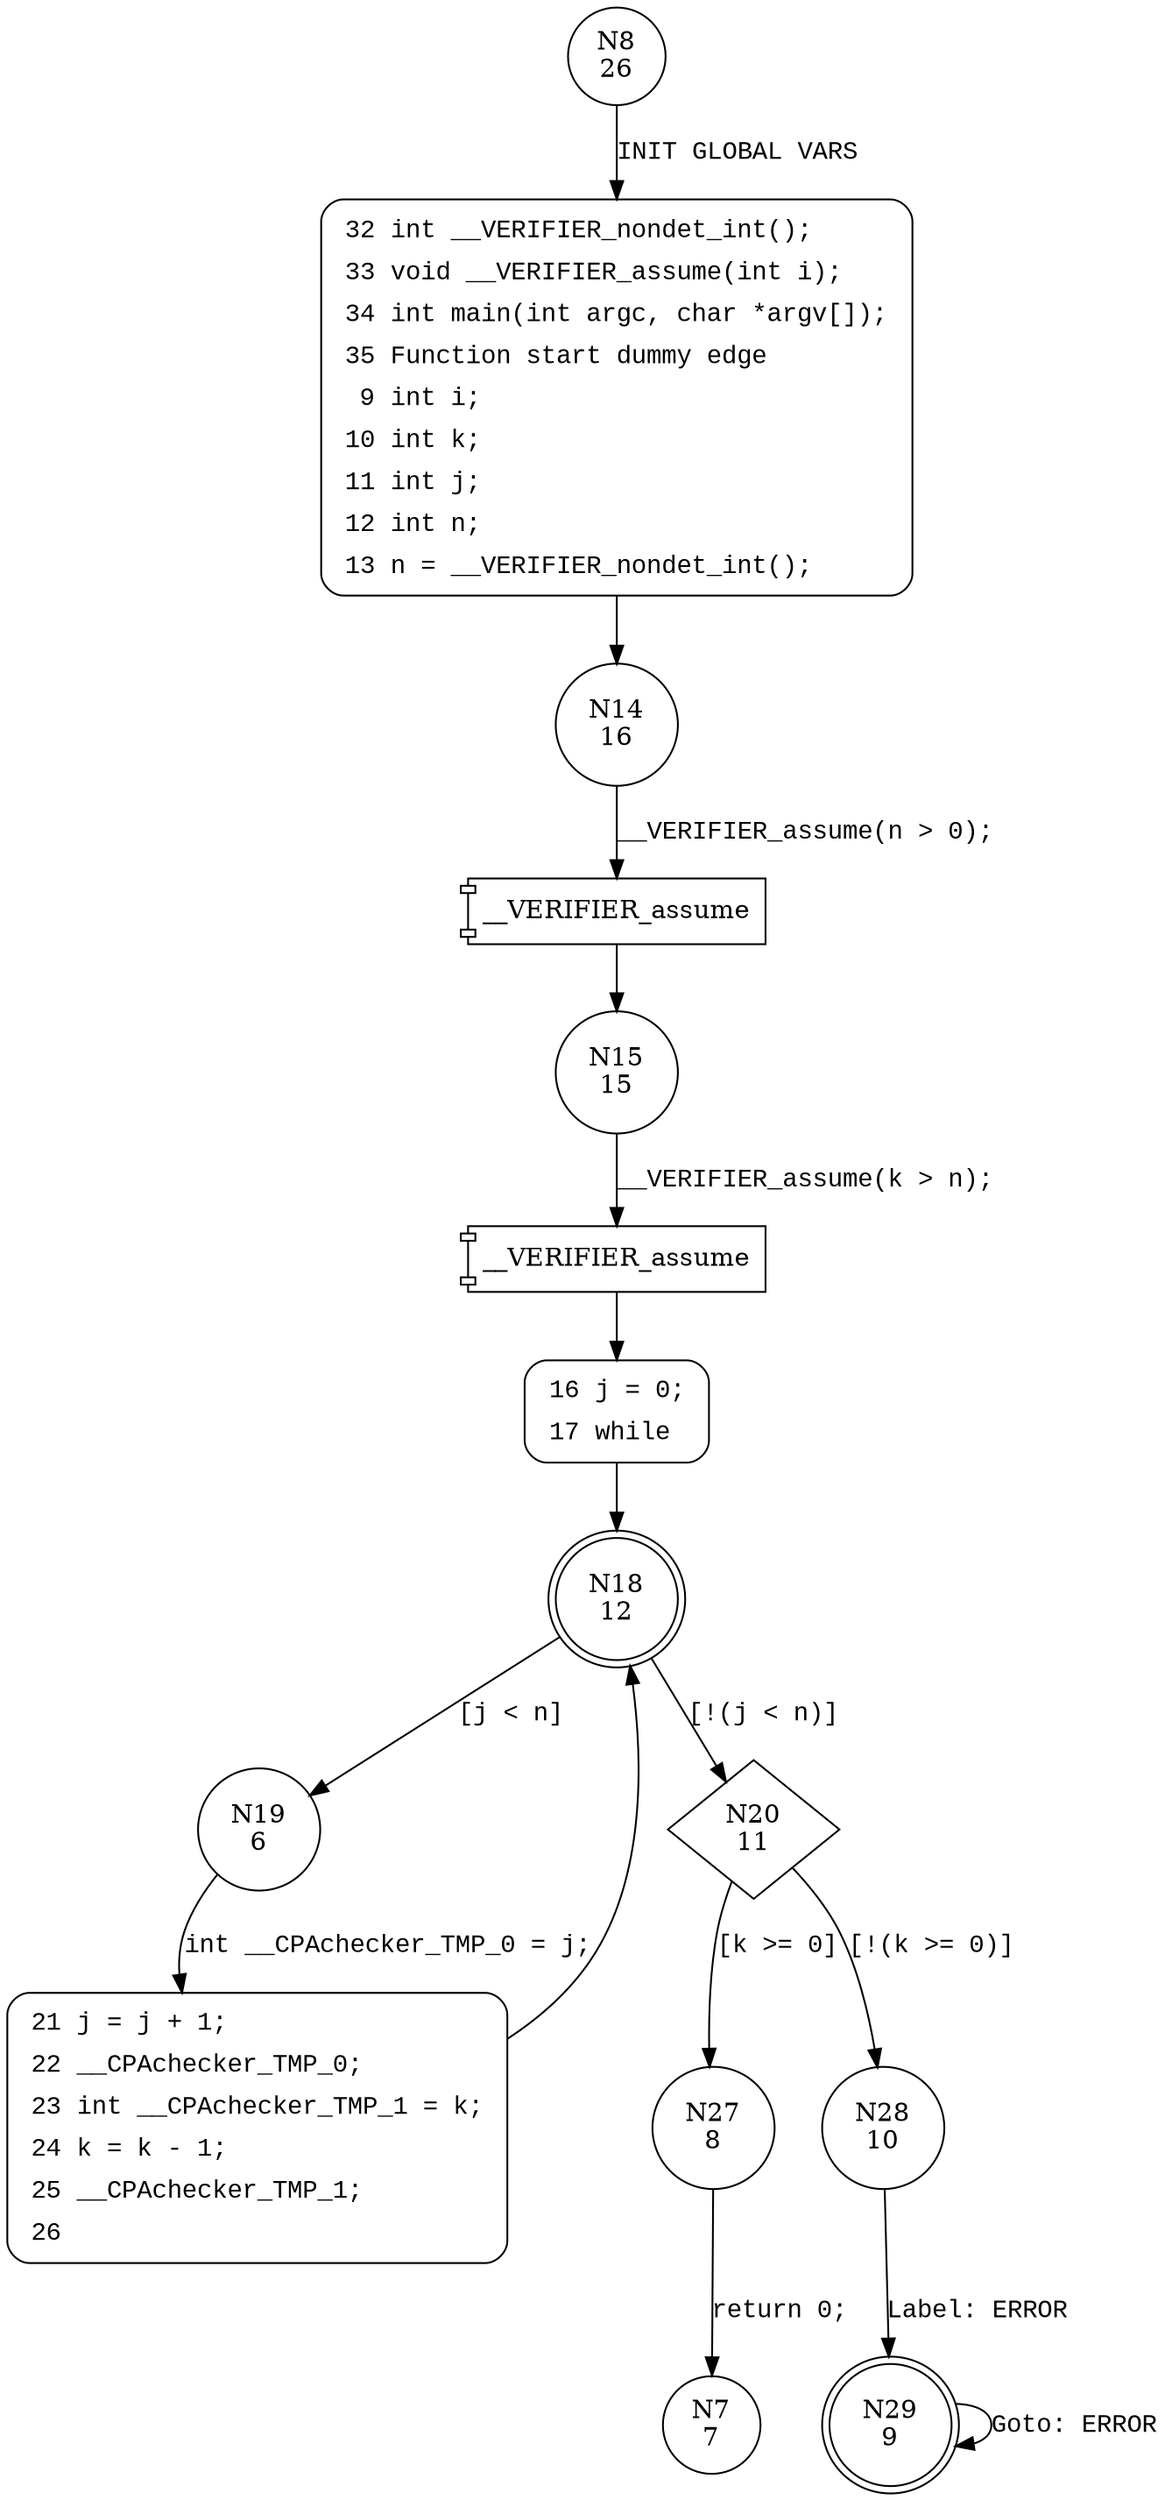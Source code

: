 digraph main {
8 [shape="circle" label="N8\n26"]
32 [shape="circle" label="N32\n25"]
14 [shape="circle" label="N14\n16"]
15 [shape="circle" label="N15\n15"]
16 [shape="circle" label="N16\n14"]
18 [shape="doublecircle" label="N18\n12"]
19 [shape="circle" label="N19\n6"]
20 [shape="diamond" label="N20\n11"]
27 [shape="circle" label="N27\n8"]
28 [shape="circle" label="N28\n10"]
29 [shape="doublecircle" label="N29\n9"]
21 [shape="circle" label="N21\n5"]
7 [shape="circle" label="N7\n7"]
32 [style="filled,bold" penwidth="1" fillcolor="white" fontname="Courier New" shape="Mrecord" label=<<table border="0" cellborder="0" cellpadding="3" bgcolor="white"><tr><td align="right">32</td><td align="left">int __VERIFIER_nondet_int();</td></tr><tr><td align="right">33</td><td align="left">void __VERIFIER_assume(int i);</td></tr><tr><td align="right">34</td><td align="left">int main(int argc, char *argv[]);</td></tr><tr><td align="right">35</td><td align="left">Function start dummy edge</td></tr><tr><td align="right">9</td><td align="left">int i;</td></tr><tr><td align="right">10</td><td align="left">int k;</td></tr><tr><td align="right">11</td><td align="left">int j;</td></tr><tr><td align="right">12</td><td align="left">int n;</td></tr><tr><td align="right">13</td><td align="left">n = __VERIFIER_nondet_int();</td></tr></table>>]
32 -> 14[label=""]
16 [style="filled,bold" penwidth="1" fillcolor="white" fontname="Courier New" shape="Mrecord" label=<<table border="0" cellborder="0" cellpadding="3" bgcolor="white"><tr><td align="right">16</td><td align="left">j = 0;</td></tr><tr><td align="right">17</td><td align="left">while</td></tr></table>>]
16 -> 18[label=""]
21 [style="filled,bold" penwidth="1" fillcolor="white" fontname="Courier New" shape="Mrecord" label=<<table border="0" cellborder="0" cellpadding="3" bgcolor="white"><tr><td align="right">21</td><td align="left">j = j + 1;</td></tr><tr><td align="right">22</td><td align="left">__CPAchecker_TMP_0;</td></tr><tr><td align="right">23</td><td align="left">int __CPAchecker_TMP_1 = k;</td></tr><tr><td align="right">24</td><td align="left">k = k - 1;</td></tr><tr><td align="right">25</td><td align="left">__CPAchecker_TMP_1;</td></tr><tr><td align="right">26</td><td align="left"></td></tr></table>>]
21 -> 18[label=""]
8 -> 32 [label="INIT GLOBAL VARS" fontname="Courier New"]
100001 [shape="component" label="__VERIFIER_assume"]
14 -> 100001 [label="__VERIFIER_assume(n > 0);" fontname="Courier New"]
100001 -> 15 [label="" fontname="Courier New"]
100002 [shape="component" label="__VERIFIER_assume"]
15 -> 100002 [label="__VERIFIER_assume(k > n);" fontname="Courier New"]
100002 -> 16 [label="" fontname="Courier New"]
18 -> 19 [label="[j < n]" fontname="Courier New"]
18 -> 20 [label="[!(j < n)]" fontname="Courier New"]
20 -> 27 [label="[k >= 0]" fontname="Courier New"]
20 -> 28 [label="[!(k >= 0)]" fontname="Courier New"]
29 -> 29 [label="Goto: ERROR" fontname="Courier New"]
19 -> 21 [label="int __CPAchecker_TMP_0 = j;" fontname="Courier New"]
28 -> 29 [label="Label: ERROR" fontname="Courier New"]
27 -> 7 [label="return 0;" fontname="Courier New"]
}